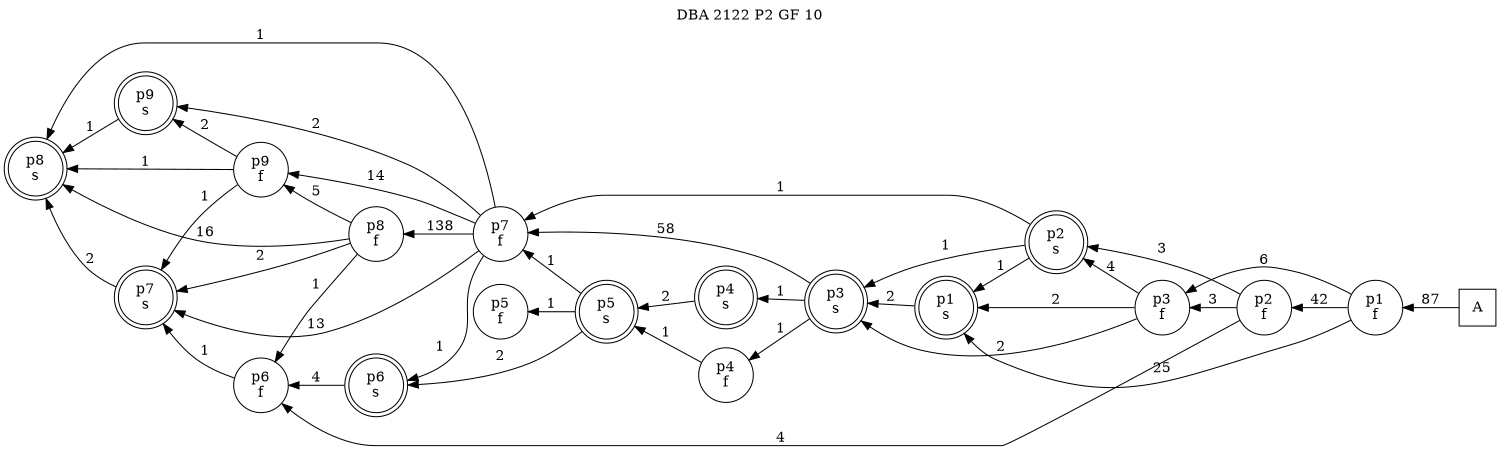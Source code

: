 digraph DBA_2122_P2_GF_10_GOOD {
labelloc="tl"
label= " DBA 2122 P2 GF 10 "
rankdir="RL";
graph [ size=" 10 , 10 !"]

"A" [shape="square" label="A"]
"p1_f" [shape="circle" label="p1
f"]
"p1_s" [shape="doublecircle" label="p1
s"]
"p2_f" [shape="circle" label="p2
f"]
"p3_f" [shape="circle" label="p3
f"]
"p3_s" [shape="doublecircle" label="p3
s"]
"p2_s" [shape="doublecircle" label="p2
s"]
"p4_s" [shape="doublecircle" label="p4
s"]
"p5_s" [shape="doublecircle" label="p5
s"]
"p7_f" [shape="circle" label="p7
f"]
"p4_f" [shape="circle" label="p4
f"]
"p5_f" [shape="circle" label="p5
f"]
"p6_s" [shape="doublecircle" label="p6
s"]
"p6_f" [shape="circle" label="p6
f"]
"p7_s" [shape="doublecircle" label="p7
s"]
"p8_f" [shape="circle" label="p8
f"]
"p8_s" [shape="doublecircle" label="p8
s"]
"p9_f" [shape="circle" label="p9
f"]
"p9_s" [shape="doublecircle" label="p9
s"]
"A" -> "p1_f" [ label=87]
"p1_f" -> "p1_s" [ label=25]
"p1_f" -> "p2_f" [ label=42]
"p1_f" -> "p3_f" [ label=6]
"p1_s" -> "p3_s" [ label=2]
"p2_f" -> "p3_f" [ label=3]
"p2_f" -> "p2_s" [ label=3]
"p2_f" -> "p6_f" [ label=4]
"p3_f" -> "p1_s" [ label=2]
"p3_f" -> "p3_s" [ label=2]
"p3_f" -> "p2_s" [ label=4]
"p3_s" -> "p4_s" [ label=1]
"p3_s" -> "p7_f" [ label=58]
"p3_s" -> "p4_f" [ label=1]
"p2_s" -> "p1_s" [ label=1]
"p2_s" -> "p3_s" [ label=1]
"p2_s" -> "p7_f" [ label=1]
"p4_s" -> "p5_s" [ label=2]
"p5_s" -> "p7_f" [ label=1]
"p5_s" -> "p5_f" [ label=1]
"p5_s" -> "p6_s" [ label=2]
"p7_f" -> "p6_s" [ label=1]
"p7_f" -> "p7_s" [ label=13]
"p7_f" -> "p8_f" [ label=138]
"p7_f" -> "p8_s" [ label=1]
"p7_f" -> "p9_f" [ label=14]
"p7_f" -> "p9_s" [ label=2]
"p4_f" -> "p5_s" [ label=1]
"p6_s" -> "p6_f" [ label=4]
"p6_f" -> "p7_s" [ label=1]
"p7_s" -> "p8_s" [ label=2]
"p8_f" -> "p6_f" [ label=1]
"p8_f" -> "p7_s" [ label=2]
"p8_f" -> "p8_s" [ label=16]
"p8_f" -> "p9_f" [ label=5]
"p9_f" -> "p7_s" [ label=1]
"p9_f" -> "p8_s" [ label=1]
"p9_f" -> "p9_s" [ label=2]
"p9_s" -> "p8_s" [ label=1]
}
